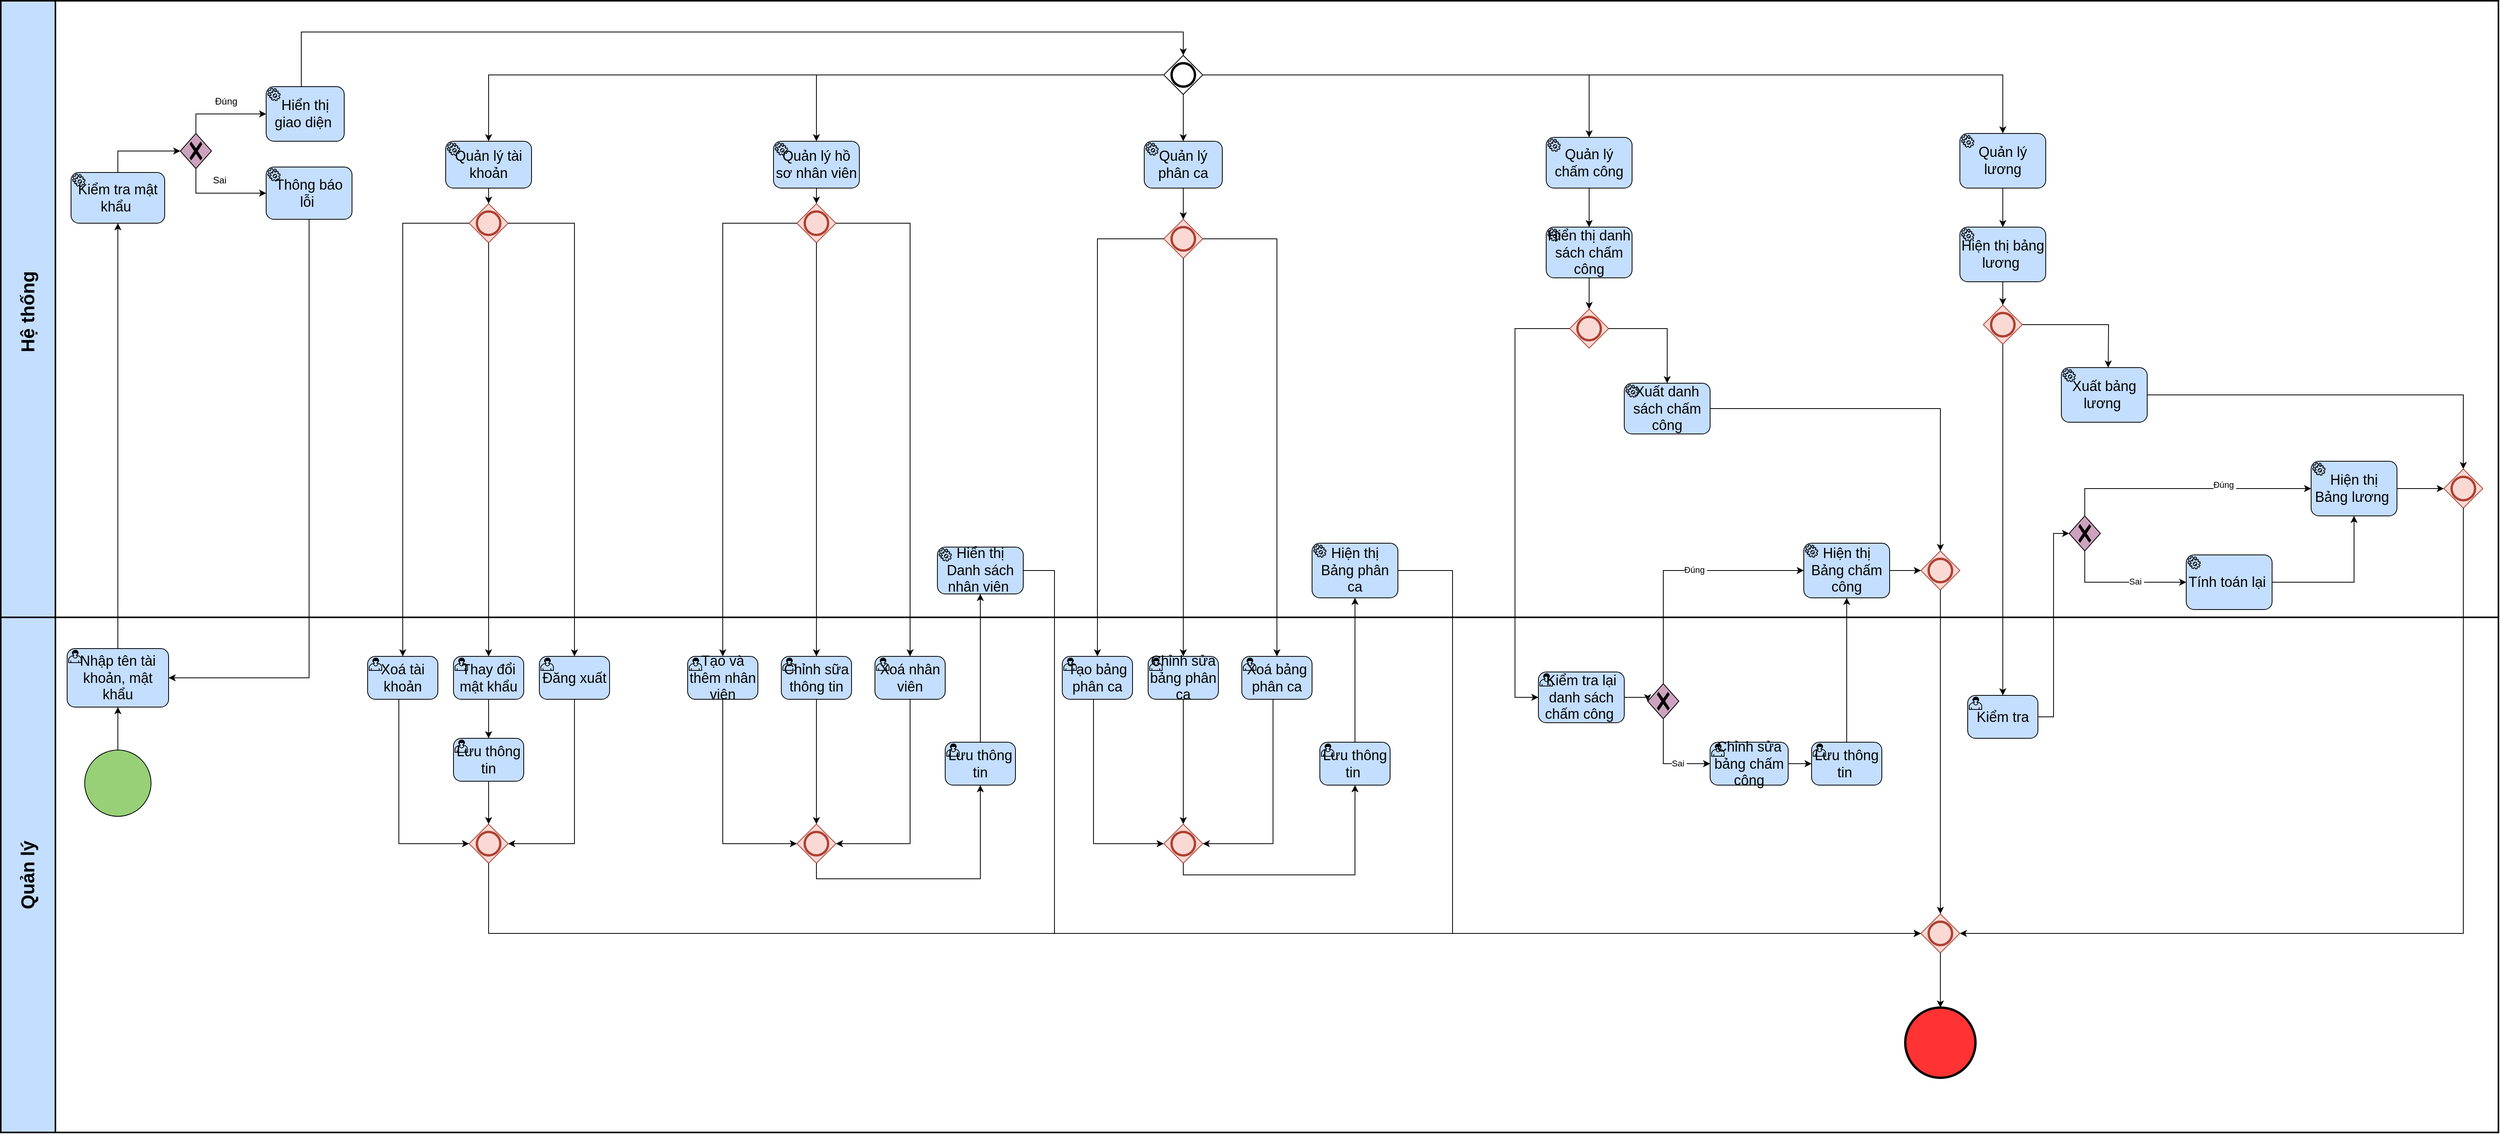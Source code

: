 <mxfile version="24.2.1" type="google">
  <diagram name="WF - To Be system" id="SP-2CfnQ4YZgg9OdDo67">
    <mxGraphModel grid="1" page="1" gridSize="10" guides="1" tooltips="1" connect="1" arrows="1" fold="1" pageScale="1" pageWidth="1100" pageHeight="850" math="0" shadow="0">
      <root>
        <mxCell id="0" />
        <mxCell id="1" parent="0" />
        <mxCell id="5HJImTVw7a-lIusNJ9sF-4" value="&lt;font style=&quot;font-size: 24px;&quot;&gt;&lt;b&gt;Quản lý&lt;/b&gt;&lt;/font&gt;" style="swimlane;html=1;startSize=70;fontStyle=0;collapsible=0;horizontal=0;swimlaneLine=1;swimlaneFillColor=#ffffff;strokeWidth=2;whiteSpace=wrap;fillColor=#C4DEFF;" vertex="1" parent="1">
          <mxGeometry x="-960" y="180" width="3200" height="660" as="geometry" />
        </mxCell>
        <mxCell id="RkXWmt04V3o-1gHCGNps-5" style="edgeStyle=orthogonalEdgeStyle;rounded=0;orthogonalLoop=1;jettySize=auto;html=1;" edge="1" parent="5HJImTVw7a-lIusNJ9sF-4" source="5HJImTVw7a-lIusNJ9sF-7" target="5HJImTVw7a-lIusNJ9sF-9">
          <mxGeometry relative="1" as="geometry" />
        </mxCell>
        <mxCell id="5HJImTVw7a-lIusNJ9sF-7" value="" style="points=[[0.145,0.145,0],[0.5,0,0],[0.855,0.145,0],[1,0.5,0],[0.855,0.855,0],[0.5,1,0],[0.145,0.855,0],[0,0.5,0]];shape=mxgraph.bpmn.event;html=1;verticalLabelPosition=bottom;labelBackgroundColor=#ffffff;verticalAlign=top;align=center;perimeter=ellipsePerimeter;outlineConnect=0;aspect=fixed;outline=standard;symbol=general;fillColor=#97D077;" vertex="1" parent="5HJImTVw7a-lIusNJ9sF-4">
          <mxGeometry x="107.5" y="170" width="85" height="85" as="geometry" />
        </mxCell>
        <mxCell id="5HJImTVw7a-lIusNJ9sF-9" value="&lt;font style=&quot;font-size: 18px;&quot;&gt;Nhập tên tài khoản, mật khẩu&lt;/font&gt;" style="points=[[0.25,0,0],[0.5,0,0],[0.75,0,0],[1,0.25,0],[1,0.5,0],[1,0.75,0],[0.75,1,0],[0.5,1,0],[0.25,1,0],[0,0.75,0],[0,0.5,0],[0,0.25,0]];shape=mxgraph.bpmn.task;whiteSpace=wrap;rectStyle=rounded;size=10;html=1;container=1;expand=0;collapsible=0;taskMarker=user;fillColor=#C4DEFF;" vertex="1" parent="5HJImTVw7a-lIusNJ9sF-4">
          <mxGeometry x="85" y="40" width="130" height="75" as="geometry" />
        </mxCell>
        <mxCell id="9yNW38I7Dc4mzI84md_r-1" value="&lt;font style=&quot;vertical-align: inherit;&quot;&gt;&lt;font style=&quot;vertical-align: inherit; font-size: 18px;&quot;&gt;Thay đổi mật khẩu&lt;/font&gt;&lt;/font&gt;" style="points=[[0.25,0,0],[0.5,0,0],[0.75,0,0],[1,0.25,0],[1,0.5,0],[1,0.75,0],[0.75,1,0],[0.5,1,0],[0.25,1,0],[0,0.75,0],[0,0.5,0],[0,0.25,0]];shape=mxgraph.bpmn.task;whiteSpace=wrap;rectStyle=rounded;size=10;html=1;container=1;expand=0;collapsible=0;taskMarker=user;fillColor=#C4DEFF;" vertex="1" parent="5HJImTVw7a-lIusNJ9sF-4">
          <mxGeometry x="580" y="50" width="90" height="55" as="geometry" />
        </mxCell>
        <mxCell id="9yNW38I7Dc4mzI84md_r-75" style="edgeStyle=orthogonalEdgeStyle;rounded=0;orthogonalLoop=1;jettySize=auto;html=1;exitX=0.5;exitY=1;exitDx=0;exitDy=0;exitPerimeter=0;" edge="1" parent="5HJImTVw7a-lIusNJ9sF-4" source="9yNW38I7Dc4mzI84md_r-2">
          <mxGeometry relative="1" as="geometry">
            <mxPoint x="650" y="290" as="targetPoint" />
            <Array as="points">
              <mxPoint x="735" y="290" />
            </Array>
          </mxGeometry>
        </mxCell>
        <mxCell id="9yNW38I7Dc4mzI84md_r-2" value="&lt;font style=&quot;vertical-align: inherit;&quot;&gt;&lt;font style=&quot;vertical-align: inherit; font-size: 18px;&quot;&gt;Đăng xuất&lt;/font&gt;&lt;/font&gt;" style="points=[[0.25,0,0],[0.5,0,0],[0.75,0,0],[1,0.25,0],[1,0.5,0],[1,0.75,0],[0.75,1,0],[0.5,1,0],[0.25,1,0],[0,0.75,0],[0,0.5,0],[0,0.25,0]];shape=mxgraph.bpmn.task;whiteSpace=wrap;rectStyle=rounded;size=10;html=1;container=1;expand=0;collapsible=0;taskMarker=user;fillColor=#C4DEFF;" vertex="1" parent="5HJImTVw7a-lIusNJ9sF-4">
          <mxGeometry x="690" y="50" width="90" height="55" as="geometry" />
        </mxCell>
        <mxCell id="9yNW38I7Dc4mzI84md_r-3" value="&lt;font style=&quot;vertical-align: inherit;&quot;&gt;&lt;font style=&quot;vertical-align: inherit; font-size: 18px;&quot;&gt;Xoá tài khoản&lt;/font&gt;&lt;/font&gt;" style="points=[[0.25,0,0],[0.5,0,0],[0.75,0,0],[1,0.25,0],[1,0.5,0],[1,0.75,0],[0.75,1,0],[0.5,1,0],[0.25,1,0],[0,0.75,0],[0,0.5,0],[0,0.25,0]];shape=mxgraph.bpmn.task;whiteSpace=wrap;rectStyle=rounded;size=10;html=1;container=1;expand=0;collapsible=0;taskMarker=user;fillColor=#C4DEFF;" vertex="1" parent="5HJImTVw7a-lIusNJ9sF-4">
          <mxGeometry x="470" y="50" width="90" height="55" as="geometry" />
        </mxCell>
        <mxCell id="RkXWmt04V3o-1gHCGNps-7" value="" style="points=[[0.25,0.25,0],[0.5,0,0],[0.75,0.25,0],[1,0.5,0],[0.75,0.75,0],[0.5,1,0],[0.25,0.75,0],[0,0.5,0]];shape=mxgraph.bpmn.gateway2;html=1;verticalLabelPosition=bottom;labelBackgroundColor=#ffffff;verticalAlign=top;align=center;perimeter=rhombusPerimeter;outlineConnect=0;outline=end;symbol=general;fillColor=#fad9d5;strokeColor=#ae4132;" vertex="1" parent="5HJImTVw7a-lIusNJ9sF-4">
          <mxGeometry x="600" y="265" width="50" height="50" as="geometry" />
        </mxCell>
        <mxCell id="RkXWmt04V3o-1gHCGNps-8" style="edgeStyle=orthogonalEdgeStyle;rounded=0;orthogonalLoop=1;jettySize=auto;html=1;entryX=0;entryY=0.5;entryDx=0;entryDy=0;entryPerimeter=0;" edge="1" parent="5HJImTVw7a-lIusNJ9sF-4" source="9yNW38I7Dc4mzI84md_r-3" target="RkXWmt04V3o-1gHCGNps-7">
          <mxGeometry relative="1" as="geometry">
            <Array as="points">
              <mxPoint x="510" y="290" />
            </Array>
          </mxGeometry>
        </mxCell>
        <mxCell id="RkXWmt04V3o-1gHCGNps-11" value="" style="points=[[0.25,0.25,0],[0.5,0,0],[0.75,0.25,0],[1,0.5,0],[0.75,0.75,0],[0.5,1,0],[0.25,0.75,0],[0,0.5,0]];shape=mxgraph.bpmn.gateway2;html=1;verticalLabelPosition=bottom;labelBackgroundColor=#ffffff;verticalAlign=top;align=center;perimeter=rhombusPerimeter;outlineConnect=0;outline=end;symbol=general;fillColor=#fad9d5;strokeColor=#ae4132;" vertex="1" parent="5HJImTVw7a-lIusNJ9sF-4">
          <mxGeometry x="2460" y="380" width="50" height="50" as="geometry" />
        </mxCell>
        <mxCell id="RkXWmt04V3o-1gHCGNps-12" style="edgeStyle=orthogonalEdgeStyle;rounded=0;orthogonalLoop=1;jettySize=auto;html=1;entryX=0;entryY=0.5;entryDx=0;entryDy=0;entryPerimeter=0;" edge="1" parent="5HJImTVw7a-lIusNJ9sF-4" source="RkXWmt04V3o-1gHCGNps-7">
          <mxGeometry relative="1" as="geometry">
            <Array as="points">
              <mxPoint x="615" y="405" />
            </Array>
          </mxGeometry>
        </mxCell>
        <mxCell id="RkXWmt04V3o-1gHCGNps-13" value="" style="points=[[0.145,0.145,0],[0.5,0,0],[0.855,0.145,0],[1,0.5,0],[0.855,0.855,0],[0.5,1,0],[0.145,0.855,0],[0,0.5,0]];shape=mxgraph.bpmn.event;html=1;verticalLabelPosition=bottom;labelBackgroundColor=#ffffff;verticalAlign=top;align=center;perimeter=ellipsePerimeter;outlineConnect=0;aspect=fixed;outline=end;symbol=terminate2;fillColor=#FF3333;" vertex="1" parent="5HJImTVw7a-lIusNJ9sF-4">
          <mxGeometry x="2440" y="500" width="90" height="90" as="geometry" />
        </mxCell>
        <mxCell id="9yNW38I7Dc4mzI84md_r-10" value="&lt;font style=&quot;vertical-align: inherit;&quot;&gt;&lt;font style=&quot;vertical-align: inherit; font-size: 18px;&quot;&gt;Tạo và thêm nhân viên&lt;/font&gt;&lt;/font&gt;" style="points=[[0.25,0,0],[0.5,0,0],[0.75,0,0],[1,0.25,0],[1,0.5,0],[1,0.75,0],[0.75,1,0],[0.5,1,0],[0.25,1,0],[0,0.75,0],[0,0.5,0],[0,0.25,0]];shape=mxgraph.bpmn.task;whiteSpace=wrap;rectStyle=rounded;size=10;html=1;container=1;expand=0;collapsible=0;taskMarker=user;fillColor=#C4DEFF;" vertex="1" parent="5HJImTVw7a-lIusNJ9sF-4">
          <mxGeometry x="880" y="50" width="90" height="55" as="geometry" />
        </mxCell>
        <mxCell id="9yNW38I7Dc4mzI84md_r-11" value="&lt;font style=&quot;vertical-align: inherit;&quot;&gt;&lt;font style=&quot;vertical-align: inherit; font-size: 18px;&quot;&gt;Chỉnh sữa thông tin&lt;/font&gt;&lt;/font&gt;" style="points=[[0.25,0,0],[0.5,0,0],[0.75,0,0],[1,0.25,0],[1,0.5,0],[1,0.75,0],[0.75,1,0],[0.5,1,0],[0.25,1,0],[0,0.75,0],[0,0.5,0],[0,0.25,0]];shape=mxgraph.bpmn.task;whiteSpace=wrap;rectStyle=rounded;size=10;html=1;container=1;expand=0;collapsible=0;taskMarker=user;fillColor=#C4DEFF;" vertex="1" parent="5HJImTVw7a-lIusNJ9sF-4">
          <mxGeometry x="1000" y="50" width="90" height="55" as="geometry" />
        </mxCell>
        <mxCell id="9yNW38I7Dc4mzI84md_r-12" value="&lt;font style=&quot;font-size: 18px;&quot;&gt;Xoá nhân viên&lt;/font&gt;" style="points=[[0.25,0,0],[0.5,0,0],[0.75,0,0],[1,0.25,0],[1,0.5,0],[1,0.75,0],[0.75,1,0],[0.5,1,0],[0.25,1,0],[0,0.75,0],[0,0.5,0],[0,0.25,0]];shape=mxgraph.bpmn.task;whiteSpace=wrap;rectStyle=rounded;size=10;html=1;container=1;expand=0;collapsible=0;taskMarker=user;fillColor=#C4DEFF;" vertex="1" parent="5HJImTVw7a-lIusNJ9sF-4">
          <mxGeometry x="1120" y="50" width="90" height="55" as="geometry" />
        </mxCell>
        <mxCell id="9yNW38I7Dc4mzI84md_r-21" value="&lt;font style=&quot;font-size: 18px;&quot;&gt;Tạo bảng phân ca&lt;/font&gt;" style="points=[[0.25,0,0],[0.5,0,0],[0.75,0,0],[1,0.25,0],[1,0.5,0],[1,0.75,0],[0.75,1,0],[0.5,1,0],[0.25,1,0],[0,0.75,0],[0,0.5,0],[0,0.25,0]];shape=mxgraph.bpmn.task;whiteSpace=wrap;rectStyle=rounded;size=10;html=1;container=1;expand=0;collapsible=0;taskMarker=user;fillColor=#C4DEFF;" vertex="1" parent="5HJImTVw7a-lIusNJ9sF-4">
          <mxGeometry x="1360" y="50" width="90" height="55" as="geometry" />
        </mxCell>
        <mxCell id="EQyYGxicYlngEizYewgm-8" value="" style="points=[[0.25,0.25,0],[0.5,0,0],[0.75,0.25,0],[1,0.5,0],[0.75,0.75,0],[0.5,1,0],[0.25,0.75,0],[0,0.5,0]];shape=mxgraph.bpmn.gateway2;html=1;verticalLabelPosition=bottom;labelBackgroundColor=#ffffff;verticalAlign=top;align=center;perimeter=rhombusPerimeter;outlineConnect=0;outline=end;symbol=general;fillColor=#fad9d5;strokeColor=#ae4132;" vertex="1" parent="5HJImTVw7a-lIusNJ9sF-4">
          <mxGeometry x="1020" y="265" width="50" height="50" as="geometry" />
        </mxCell>
        <mxCell id="nsVi4_g5yoVmGmrb79Rh-16" style="edgeStyle=orthogonalEdgeStyle;rounded=0;orthogonalLoop=1;jettySize=auto;html=1;" edge="1" parent="5HJImTVw7a-lIusNJ9sF-4" source="9yNW38I7Dc4mzI84md_r-23">
          <mxGeometry relative="1" as="geometry">
            <mxPoint x="1540" y="290" as="targetPoint" />
            <Array as="points">
              <mxPoint x="1630" y="290" />
            </Array>
          </mxGeometry>
        </mxCell>
        <mxCell id="9yNW38I7Dc4mzI84md_r-23" value="&lt;font style=&quot;font-size: 18px;&quot;&gt;Xoá bảng phân ca&lt;/font&gt;" style="points=[[0.25,0,0],[0.5,0,0],[0.75,0,0],[1,0.25,0],[1,0.5,0],[1,0.75,0],[0.75,1,0],[0.5,1,0],[0.25,1,0],[0,0.75,0],[0,0.5,0],[0,0.25,0]];shape=mxgraph.bpmn.task;whiteSpace=wrap;rectStyle=rounded;size=10;html=1;container=1;expand=0;collapsible=0;taskMarker=user;fillColor=#C4DEFF;" vertex="1" parent="5HJImTVw7a-lIusNJ9sF-4">
          <mxGeometry x="1590" y="50" width="90" height="55" as="geometry" />
        </mxCell>
        <mxCell id="9yNW38I7Dc4mzI84md_r-28" value="&lt;font style=&quot;font-size: 18px;&quot;&gt;Lưu thông tin&lt;/font&gt;" style="points=[[0.25,0,0],[0.5,0,0],[0.75,0,0],[1,0.25,0],[1,0.5,0],[1,0.75,0],[0.75,1,0],[0.5,1,0],[0.25,1,0],[0,0.75,0],[0,0.5,0],[0,0.25,0]];shape=mxgraph.bpmn.task;whiteSpace=wrap;rectStyle=rounded;size=10;html=1;container=1;expand=0;collapsible=0;taskMarker=user;fillColor=#C4DEFF;" vertex="1" parent="5HJImTVw7a-lIusNJ9sF-4">
          <mxGeometry x="1210" y="160" width="90" height="55" as="geometry" />
        </mxCell>
        <mxCell id="nsVi4_g5yoVmGmrb79Rh-15" style="edgeStyle=orthogonalEdgeStyle;rounded=0;orthogonalLoop=1;jettySize=auto;html=1;" edge="1" parent="5HJImTVw7a-lIusNJ9sF-4" source="9yNW38I7Dc4mzI84md_r-22" target="nsVi4_g5yoVmGmrb79Rh-12">
          <mxGeometry relative="1" as="geometry" />
        </mxCell>
        <mxCell id="9yNW38I7Dc4mzI84md_r-22" value="&lt;font style=&quot;font-size: 18px;&quot;&gt;Chỉnh sửa bảng phân ca&lt;/font&gt;" style="points=[[0.25,0,0],[0.5,0,0],[0.75,0,0],[1,0.25,0],[1,0.5,0],[1,0.75,0],[0.75,1,0],[0.5,1,0],[0.25,1,0],[0,0.75,0],[0,0.5,0],[0,0.25,0]];shape=mxgraph.bpmn.task;whiteSpace=wrap;rectStyle=rounded;size=10;html=1;container=1;expand=0;collapsible=0;taskMarker=user;fillColor=#C4DEFF;" vertex="1" parent="5HJImTVw7a-lIusNJ9sF-4">
          <mxGeometry x="1470" y="50" width="90" height="55" as="geometry" />
        </mxCell>
        <mxCell id="EQyYGxicYlngEizYewgm-12" style="edgeStyle=orthogonalEdgeStyle;rounded=0;orthogonalLoop=1;jettySize=auto;html=1;entryX=0.5;entryY=0;entryDx=0;entryDy=0;entryPerimeter=0;" edge="1" parent="5HJImTVw7a-lIusNJ9sF-4" source="9yNW38I7Dc4mzI84md_r-11" target="EQyYGxicYlngEizYewgm-8">
          <mxGeometry relative="1" as="geometry" />
        </mxCell>
        <mxCell id="nsVi4_g5yoVmGmrb79Rh-12" value="" style="points=[[0.25,0.25,0],[0.5,0,0],[0.75,0.25,0],[1,0.5,0],[0.75,0.75,0],[0.5,1,0],[0.25,0.75,0],[0,0.5,0]];shape=mxgraph.bpmn.gateway2;html=1;verticalLabelPosition=bottom;labelBackgroundColor=#ffffff;verticalAlign=top;align=center;perimeter=rhombusPerimeter;outlineConnect=0;outline=end;symbol=general;fillColor=#fad9d5;strokeColor=#ae4132;" vertex="1" parent="5HJImTVw7a-lIusNJ9sF-4">
          <mxGeometry x="1490" y="265" width="50" height="50" as="geometry" />
        </mxCell>
        <mxCell id="nsVi4_g5yoVmGmrb79Rh-13" style="edgeStyle=orthogonalEdgeStyle;rounded=0;orthogonalLoop=1;jettySize=auto;html=1;entryX=0;entryY=0.5;entryDx=0;entryDy=0;entryPerimeter=0;" edge="1" parent="5HJImTVw7a-lIusNJ9sF-4" source="9yNW38I7Dc4mzI84md_r-21" target="nsVi4_g5yoVmGmrb79Rh-12">
          <mxGeometry relative="1" as="geometry">
            <Array as="points">
              <mxPoint x="1400" y="290" />
            </Array>
          </mxGeometry>
        </mxCell>
        <mxCell id="nsVi4_g5yoVmGmrb79Rh-18" style="edgeStyle=orthogonalEdgeStyle;rounded=0;orthogonalLoop=1;jettySize=auto;html=1;entryX=1;entryY=0.5;entryDx=0;entryDy=0;entryPerimeter=0;exitX=0.5;exitY=1;exitDx=0;exitDy=0;exitPerimeter=0;" edge="1" parent="5HJImTVw7a-lIusNJ9sF-4" source="9yNW38I7Dc4mzI84md_r-12" target="EQyYGxicYlngEizYewgm-8">
          <mxGeometry relative="1" as="geometry">
            <Array as="points">
              <mxPoint x="1165" y="290" />
            </Array>
          </mxGeometry>
        </mxCell>
        <mxCell id="nsVi4_g5yoVmGmrb79Rh-19" style="edgeStyle=orthogonalEdgeStyle;rounded=0;orthogonalLoop=1;jettySize=auto;html=1;entryX=0;entryY=0.5;entryDx=0;entryDy=0;entryPerimeter=0;" edge="1" parent="5HJImTVw7a-lIusNJ9sF-4" source="9yNW38I7Dc4mzI84md_r-10" target="EQyYGxicYlngEizYewgm-8">
          <mxGeometry relative="1" as="geometry">
            <Array as="points">
              <mxPoint x="925" y="290" />
            </Array>
          </mxGeometry>
        </mxCell>
        <mxCell id="nsVi4_g5yoVmGmrb79Rh-20" value="&lt;font style=&quot;font-size: 18px;&quot;&gt;Lưu thông tin&amp;nbsp;&lt;/font&gt;" style="points=[[0.25,0,0],[0.5,0,0],[0.75,0,0],[1,0.25,0],[1,0.5,0],[1,0.75,0],[0.75,1,0],[0.5,1,0],[0.25,1,0],[0,0.75,0],[0,0.5,0],[0,0.25,0]];shape=mxgraph.bpmn.task;whiteSpace=wrap;rectStyle=rounded;size=10;html=1;container=1;expand=0;collapsible=0;taskMarker=user;fillColor=#C4DEFF;" vertex="1" parent="5HJImTVw7a-lIusNJ9sF-4">
          <mxGeometry x="1690" y="160" width="90" height="55" as="geometry" />
        </mxCell>
        <mxCell id="nsVi4_g5yoVmGmrb79Rh-21" style="edgeStyle=orthogonalEdgeStyle;rounded=0;orthogonalLoop=1;jettySize=auto;html=1;entryX=0.5;entryY=1;entryDx=0;entryDy=0;entryPerimeter=0;" edge="1" parent="5HJImTVw7a-lIusNJ9sF-4" source="nsVi4_g5yoVmGmrb79Rh-12" target="nsVi4_g5yoVmGmrb79Rh-20">
          <mxGeometry relative="1" as="geometry">
            <Array as="points">
              <mxPoint x="1515" y="330" />
              <mxPoint x="1735" y="330" />
            </Array>
          </mxGeometry>
        </mxCell>
        <mxCell id="9yNW38I7Dc4mzI84md_r-37" value="&lt;font style=&quot;font-size: 18px;&quot;&gt;Kiểm tra lại danh sách chấm công&amp;nbsp;&lt;/font&gt;" style="points=[[0.25,0,0],[0.5,0,0],[0.75,0,0],[1,0.25,0],[1,0.5,0],[1,0.75,0],[0.75,1,0],[0.5,1,0],[0.25,1,0],[0,0.75,0],[0,0.5,0],[0,0.25,0]];shape=mxgraph.bpmn.task;whiteSpace=wrap;rectStyle=rounded;size=10;html=1;container=1;expand=0;collapsible=0;taskMarker=user;fillColor=#C4DEFF;" vertex="1" parent="5HJImTVw7a-lIusNJ9sF-4">
          <mxGeometry x="1970" y="70" width="110" height="65" as="geometry" />
        </mxCell>
        <mxCell id="9yNW38I7Dc4mzI84md_r-48" value="&lt;font style=&quot;font-size: 18px;&quot;&gt;Chỉnh sửa bảng chấm công&lt;/font&gt;" style="points=[[0.25,0,0],[0.5,0,0],[0.75,0,0],[1,0.25,0],[1,0.5,0],[1,0.75,0],[0.75,1,0],[0.5,1,0],[0.25,1,0],[0,0.75,0],[0,0.5,0],[0,0.25,0]];shape=mxgraph.bpmn.task;whiteSpace=wrap;rectStyle=rounded;size=10;html=1;container=1;expand=0;collapsible=0;taskMarker=user;fillColor=#C4DEFF;" vertex="1" parent="5HJImTVw7a-lIusNJ9sF-4">
          <mxGeometry x="2190" y="160" width="100" height="55" as="geometry" />
        </mxCell>
        <mxCell id="9yNW38I7Dc4mzI84md_r-52" value="" style="points=[[0.25,0.25,0],[0.5,0,0],[0.75,0.25,0],[1,0.5,0],[0.75,0.75,0],[0.5,1,0],[0.25,0.75,0],[0,0.5,0]];shape=mxgraph.bpmn.gateway2;html=1;verticalLabelPosition=bottom;labelBackgroundColor=#ffffff;verticalAlign=top;align=center;perimeter=rhombusPerimeter;outlineConnect=0;outline=none;symbol=none;gwType=exclusive;fillColor=#CDA2BE;" vertex="1" parent="5HJImTVw7a-lIusNJ9sF-4">
          <mxGeometry x="2110" y="85" width="40" height="45" as="geometry" />
        </mxCell>
        <mxCell id="9yNW38I7Dc4mzI84md_r-53" style="edgeStyle=orthogonalEdgeStyle;rounded=0;orthogonalLoop=1;jettySize=auto;html=1;exitX=1;exitY=0.5;exitDx=0;exitDy=0;exitPerimeter=0;entryX=0;entryY=0.5;entryDx=0;entryDy=0;entryPerimeter=0;" edge="1" parent="5HJImTVw7a-lIusNJ9sF-4" source="9yNW38I7Dc4mzI84md_r-37" target="9yNW38I7Dc4mzI84md_r-52">
          <mxGeometry relative="1" as="geometry" />
        </mxCell>
        <mxCell id="9yNW38I7Dc4mzI84md_r-55" style="edgeStyle=orthogonalEdgeStyle;rounded=0;orthogonalLoop=1;jettySize=auto;html=1;exitX=0.5;exitY=1;exitDx=0;exitDy=0;exitPerimeter=0;entryX=0;entryY=0.5;entryDx=0;entryDy=0;entryPerimeter=0;" edge="1" parent="5HJImTVw7a-lIusNJ9sF-4" source="9yNW38I7Dc4mzI84md_r-52" target="9yNW38I7Dc4mzI84md_r-48">
          <mxGeometry relative="1" as="geometry" />
        </mxCell>
        <mxCell id="9yNW38I7Dc4mzI84md_r-62" value="sai" style="edgeLabel;html=1;align=center;verticalAlign=middle;resizable=0;points=[];" connectable="0" vertex="1" parent="9yNW38I7Dc4mzI84md_r-55">
          <mxGeometry x="0.363" y="-1" relative="1" as="geometry">
            <mxPoint x="-1" as="offset" />
          </mxGeometry>
        </mxCell>
        <mxCell id="nsVi4_g5yoVmGmrb79Rh-55" value="Sai&amp;nbsp;" style="edgeLabel;html=1;align=center;verticalAlign=middle;resizable=0;points=[];" vertex="1" connectable="0" parent="9yNW38I7Dc4mzI84md_r-55">
          <mxGeometry x="0.308" y="1" relative="1" as="geometry">
            <mxPoint as="offset" />
          </mxGeometry>
        </mxCell>
        <mxCell id="9yNW38I7Dc4mzI84md_r-56" value="&lt;font style=&quot;font-size: 18px;&quot;&gt;Lưu thông tin&amp;nbsp;&lt;/font&gt;" style="points=[[0.25,0,0],[0.5,0,0],[0.75,0,0],[1,0.25,0],[1,0.5,0],[1,0.75,0],[0.75,1,0],[0.5,1,0],[0.25,1,0],[0,0.75,0],[0,0.5,0],[0,0.25,0]];shape=mxgraph.bpmn.task;whiteSpace=wrap;rectStyle=rounded;size=10;html=1;container=1;expand=0;collapsible=0;taskMarker=user;fillColor=#C4DEFF;" vertex="1" parent="5HJImTVw7a-lIusNJ9sF-4">
          <mxGeometry x="2320" y="160" width="90" height="55" as="geometry" />
        </mxCell>
        <mxCell id="9yNW38I7Dc4mzI84md_r-57" style="edgeStyle=orthogonalEdgeStyle;rounded=0;orthogonalLoop=1;jettySize=auto;html=1;exitX=1;exitY=0.5;exitDx=0;exitDy=0;exitPerimeter=0;entryX=0;entryY=0.5;entryDx=0;entryDy=0;entryPerimeter=0;" edge="1" parent="5HJImTVw7a-lIusNJ9sF-4" source="9yNW38I7Dc4mzI84md_r-48" target="9yNW38I7Dc4mzI84md_r-56">
          <mxGeometry relative="1" as="geometry" />
        </mxCell>
        <mxCell id="nsVi4_g5yoVmGmrb79Rh-41" value="&lt;font style=&quot;font-size: 18px;&quot;&gt;Kiểm tra&lt;/font&gt;" style="points=[[0.25,0,0],[0.5,0,0],[0.75,0,0],[1,0.25,0],[1,0.5,0],[1,0.75,0],[0.75,1,0],[0.5,1,0],[0.25,1,0],[0,0.75,0],[0,0.5,0],[0,0.25,0]];shape=mxgraph.bpmn.task;whiteSpace=wrap;rectStyle=rounded;size=10;html=1;container=1;expand=0;collapsible=0;taskMarker=user;fillColor=#C4DEFF;" vertex="1" parent="5HJImTVw7a-lIusNJ9sF-4">
          <mxGeometry x="2520" y="100" width="90" height="55" as="geometry" />
        </mxCell>
        <mxCell id="9yNW38I7Dc4mzI84md_r-70" style="edgeStyle=orthogonalEdgeStyle;rounded=0;orthogonalLoop=1;jettySize=auto;html=1;exitX=0.5;exitY=1;exitDx=0;exitDy=0;exitPerimeter=0;entryX=0;entryY=0.5;entryDx=0;entryDy=0;entryPerimeter=0;" edge="1" parent="5HJImTVw7a-lIusNJ9sF-4" source="RkXWmt04V3o-1gHCGNps-7" target="RkXWmt04V3o-1gHCGNps-11">
          <mxGeometry relative="1" as="geometry" />
        </mxCell>
        <mxCell id="9yNW38I7Dc4mzI84md_r-73" style="edgeStyle=orthogonalEdgeStyle;rounded=0;orthogonalLoop=1;jettySize=auto;html=1;exitX=0.5;exitY=1;exitDx=0;exitDy=0;exitPerimeter=0;" edge="1" parent="5HJImTVw7a-lIusNJ9sF-4" source="9yNW38I7Dc4mzI84md_r-71" target="RkXWmt04V3o-1gHCGNps-7">
          <mxGeometry relative="1" as="geometry" />
        </mxCell>
        <mxCell id="9yNW38I7Dc4mzI84md_r-71" value="&lt;font style=&quot;font-size: 18px;&quot;&gt;Lưu thông tin&lt;/font&gt;" style="points=[[0.25,0,0],[0.5,0,0],[0.75,0,0],[1,0.25,0],[1,0.5,0],[1,0.75,0],[0.75,1,0],[0.5,1,0],[0.25,1,0],[0,0.75,0],[0,0.5,0],[0,0.25,0]];shape=mxgraph.bpmn.task;whiteSpace=wrap;rectStyle=rounded;size=10;html=1;container=1;expand=0;collapsible=0;taskMarker=user;fillColor=#C4DEFF;" vertex="1" parent="5HJImTVw7a-lIusNJ9sF-4">
          <mxGeometry x="580" y="155" width="90" height="55" as="geometry" />
        </mxCell>
        <mxCell id="9yNW38I7Dc4mzI84md_r-72" style="edgeStyle=orthogonalEdgeStyle;rounded=0;orthogonalLoop=1;jettySize=auto;html=1;exitX=0.5;exitY=1;exitDx=0;exitDy=0;exitPerimeter=0;entryX=0.5;entryY=0;entryDx=0;entryDy=0;entryPerimeter=0;" edge="1" parent="5HJImTVw7a-lIusNJ9sF-4" source="9yNW38I7Dc4mzI84md_r-1" target="9yNW38I7Dc4mzI84md_r-71">
          <mxGeometry relative="1" as="geometry" />
        </mxCell>
        <mxCell id="9yNW38I7Dc4mzI84md_r-76" style="edgeStyle=orthogonalEdgeStyle;rounded=0;orthogonalLoop=1;jettySize=auto;html=1;exitX=0.5;exitY=1;exitDx=0;exitDy=0;exitPerimeter=0;entryX=0.5;entryY=1;entryDx=0;entryDy=0;entryPerimeter=0;" edge="1" parent="5HJImTVw7a-lIusNJ9sF-4" source="EQyYGxicYlngEizYewgm-8" target="9yNW38I7Dc4mzI84md_r-28">
          <mxGeometry relative="1" as="geometry" />
        </mxCell>
        <mxCell id="9yNW38I7Dc4mzI84md_r-80" style="edgeStyle=orthogonalEdgeStyle;rounded=0;orthogonalLoop=1;jettySize=auto;html=1;exitX=0.5;exitY=1;exitDx=0;exitDy=0;exitPerimeter=0;entryX=0.5;entryY=0;entryDx=0;entryDy=0;entryPerimeter=0;" edge="1" parent="5HJImTVw7a-lIusNJ9sF-4" source="RkXWmt04V3o-1gHCGNps-11" target="RkXWmt04V3o-1gHCGNps-13">
          <mxGeometry relative="1" as="geometry" />
        </mxCell>
        <mxCell id="5HJImTVw7a-lIusNJ9sF-8" value="&lt;font style=&quot;font-size: 24px;&quot;&gt;&lt;b&gt;Hệ thống&amp;nbsp;&lt;/b&gt;&lt;/font&gt;" style="swimlane;html=1;startSize=70;fontStyle=0;collapsible=0;horizontal=0;swimlaneLine=1;swimlaneFillColor=#ffffff;strokeWidth=2;whiteSpace=wrap;fillColor=#C4DEFF;" vertex="1" parent="1">
          <mxGeometry x="-960" y="-610" width="3200" height="790" as="geometry" />
        </mxCell>
        <mxCell id="5HJImTVw7a-lIusNJ9sF-11" value="&lt;font style=&quot;font-size: 18px;&quot;&gt;Kiểm tra mật khẩu&amp;nbsp;&lt;/font&gt;" style="points=[[0.25,0,0],[0.5,0,0],[0.75,0,0],[1,0.25,0],[1,0.5,0],[1,0.75,0],[0.75,1,0],[0.5,1,0],[0.25,1,0],[0,0.75,0],[0,0.5,0],[0,0.25,0]];shape=mxgraph.bpmn.task;whiteSpace=wrap;rectStyle=rounded;size=10;html=1;container=1;expand=0;collapsible=0;taskMarker=service;fillColor=#C4DEFF;" vertex="1" parent="5HJImTVw7a-lIusNJ9sF-8">
          <mxGeometry x="90" y="220" width="120" height="65" as="geometry" />
        </mxCell>
        <mxCell id="5HJImTVw7a-lIusNJ9sF-15" value="" style="points=[[0.25,0.25,0],[0.5,0,0],[0.75,0.25,0],[1,0.5,0],[0.75,0.75,0],[0.5,1,0],[0.25,0.75,0],[0,0.5,0]];shape=mxgraph.bpmn.gateway2;html=1;verticalLabelPosition=bottom;labelBackgroundColor=#ffffff;verticalAlign=top;align=center;perimeter=rhombusPerimeter;outlineConnect=0;outline=none;symbol=none;gwType=exclusive;fillColor=#CDA2BE;" vertex="1" parent="5HJImTVw7a-lIusNJ9sF-8">
          <mxGeometry x="230" y="170" width="40" height="45" as="geometry" />
        </mxCell>
        <mxCell id="5HJImTVw7a-lIusNJ9sF-18" value="&lt;font style=&quot;font-size: 18px;&quot;&gt;Hiển thị giao diện&amp;nbsp;&lt;/font&gt;" style="points=[[0.25,0,0],[0.5,0,0],[0.75,0,0],[1,0.25,0],[1,0.5,0],[1,0.75,0],[0.75,1,0],[0.5,1,0],[0.25,1,0],[0,0.75,0],[0,0.5,0],[0,0.25,0]];shape=mxgraph.bpmn.task;whiteSpace=wrap;rectStyle=rounded;size=10;html=1;container=1;expand=0;collapsible=0;taskMarker=service;fillColor=#C4DEFF;" vertex="1" parent="5HJImTVw7a-lIusNJ9sF-8">
          <mxGeometry x="340" y="110" width="100" height="70" as="geometry" />
        </mxCell>
        <mxCell id="5HJImTVw7a-lIusNJ9sF-25" style="edgeStyle=orthogonalEdgeStyle;rounded=0;orthogonalLoop=1;jettySize=auto;html=1;exitX=0.5;exitY=0;exitDx=0;exitDy=0;exitPerimeter=0;entryX=0;entryY=0.5;entryDx=0;entryDy=0;entryPerimeter=0;" edge="1" parent="5HJImTVw7a-lIusNJ9sF-8" source="5HJImTVw7a-lIusNJ9sF-15" target="5HJImTVw7a-lIusNJ9sF-18">
          <mxGeometry relative="1" as="geometry" />
        </mxCell>
        <mxCell id="5HJImTVw7a-lIusNJ9sF-27" value="Đúng&amp;nbsp;" style="text;html=1;align=center;verticalAlign=middle;resizable=0;points=[];autosize=1;strokeColor=none;fillColor=none;" vertex="1" parent="5HJImTVw7a-lIusNJ9sF-8">
          <mxGeometry x="260" y="113.75" width="60" height="30" as="geometry" />
        </mxCell>
        <mxCell id="5HJImTVw7a-lIusNJ9sF-28" value="Sai" style="text;html=1;align=center;verticalAlign=middle;resizable=0;points=[];autosize=1;strokeColor=none;fillColor=none;" vertex="1" parent="5HJImTVw7a-lIusNJ9sF-8">
          <mxGeometry x="260" y="215" width="40" height="30" as="geometry" />
        </mxCell>
        <mxCell id="5HJImTVw7a-lIusNJ9sF-39" value="" style="points=[[0.25,0.25,0],[0.5,0,0],[0.75,0.25,0],[1,0.5,0],[0.75,0.75,0],[0.5,1,0],[0.25,0.75,0],[0,0.5,0]];shape=mxgraph.bpmn.gateway2;html=1;verticalLabelPosition=bottom;labelBackgroundColor=#ffffff;verticalAlign=top;align=center;perimeter=rhombusPerimeter;outlineConnect=0;outline=end;symbol=general;" vertex="1" parent="5HJImTVw7a-lIusNJ9sF-8">
          <mxGeometry x="1490" y="70" width="50" height="50" as="geometry" />
        </mxCell>
        <mxCell id="3dLg9AX5MmZRIqHySzpy-15" value="&lt;font style=&quot;vertical-align: inherit;&quot;&gt;&lt;font style=&quot;vertical-align: inherit; font-size: 18px;&quot;&gt;Quản lý lương&lt;/font&gt;&lt;/font&gt;" style="points=[[0.25,0,0],[0.5,0,0],[0.75,0,0],[1,0.25,0],[1,0.5,0],[1,0.75,0],[0.75,1,0],[0.5,1,0],[0.25,1,0],[0,0.75,0],[0,0.5,0],[0,0.25,0]];shape=mxgraph.bpmn.task;whiteSpace=wrap;rectStyle=rounded;size=10;html=1;container=1;expand=0;collapsible=0;taskMarker=service;fillColor=#C4DEFF;" vertex="1" parent="5HJImTVw7a-lIusNJ9sF-8">
          <mxGeometry x="2510" y="170" width="110" height="70" as="geometry" />
        </mxCell>
        <mxCell id="yn1PmDAww0J93RW6hKu--1" value="&lt;font style=&quot;font-size: 18px;&quot;&gt;Thông báo lỗi&amp;nbsp;&lt;/font&gt;" style="points=[[0.25,0,0],[0.5,0,0],[0.75,0,0],[1,0.25,0],[1,0.5,0],[1,0.75,0],[0.75,1,0],[0.5,1,0],[0.25,1,0],[0,0.75,0],[0,0.5,0],[0,0.25,0]];shape=mxgraph.bpmn.task;whiteSpace=wrap;rectStyle=rounded;size=10;html=1;container=1;expand=0;collapsible=0;taskMarker=service;fillColor=#C4DEFF;" vertex="1" parent="5HJImTVw7a-lIusNJ9sF-8">
          <mxGeometry x="340" y="213" width="110" height="67" as="geometry" />
        </mxCell>
        <mxCell id="5HJImTVw7a-lIusNJ9sF-53" value="&lt;font style=&quot;vertical-align: inherit;&quot;&gt;&lt;font style=&quot;vertical-align: inherit; font-size: 18px;&quot;&gt;Quản lý tài khoản&lt;/font&gt;&lt;/font&gt;" style="points=[[0.25,0,0],[0.5,0,0],[0.75,0,0],[1,0.25,0],[1,0.5,0],[1,0.75,0],[0.75,1,0],[0.5,1,0],[0.25,1,0],[0,0.75,0],[0,0.5,0],[0,0.25,0]];shape=mxgraph.bpmn.task;whiteSpace=wrap;rectStyle=rounded;size=10;html=1;container=1;expand=0;collapsible=0;taskMarker=service;fillColor=#C4DEFF;" vertex="1" parent="5HJImTVw7a-lIusNJ9sF-8">
          <mxGeometry x="570" y="180" width="110" height="60" as="geometry" />
        </mxCell>
        <mxCell id="5HJImTVw7a-lIusNJ9sF-54" value="&lt;font style=&quot;vertical-align: inherit;&quot;&gt;&lt;font style=&quot;vertical-align: inherit; font-size: 18px;&quot;&gt;Quản lý hồ sơ nhân viên&lt;/font&gt;&lt;/font&gt;" style="points=[[0.25,0,0],[0.5,0,0],[0.75,0,0],[1,0.25,0],[1,0.5,0],[1,0.75,0],[0.75,1,0],[0.5,1,0],[0.25,1,0],[0,0.75,0],[0,0.5,0],[0,0.25,0]];shape=mxgraph.bpmn.task;whiteSpace=wrap;rectStyle=rounded;size=10;html=1;container=1;expand=0;collapsible=0;taskMarker=service;fillColor=#C4DEFF;" vertex="1" parent="5HJImTVw7a-lIusNJ9sF-8">
          <mxGeometry x="990" y="180" width="110" height="60" as="geometry" />
        </mxCell>
        <mxCell id="5HJImTVw7a-lIusNJ9sF-55" value="&lt;font style=&quot;vertical-align: inherit;&quot;&gt;&lt;font style=&quot;vertical-align: inherit; font-size: 18px;&quot;&gt;Quản lý phân ca&lt;/font&gt;&lt;/font&gt;" style="points=[[0.25,0,0],[0.5,0,0],[0.75,0,0],[1,0.25,0],[1,0.5,0],[1,0.75,0],[0.75,1,0],[0.5,1,0],[0.25,1,0],[0,0.75,0],[0,0.5,0],[0,0.25,0]];shape=mxgraph.bpmn.task;whiteSpace=wrap;rectStyle=rounded;size=10;html=1;container=1;expand=0;collapsible=0;taskMarker=service;fillColor=#C4DEFF;" vertex="1" parent="5HJImTVw7a-lIusNJ9sF-8">
          <mxGeometry x="1465" y="180" width="100" height="60" as="geometry" />
        </mxCell>
        <mxCell id="9yNW38I7Dc4mzI84md_r-43" style="edgeStyle=orthogonalEdgeStyle;rounded=0;orthogonalLoop=1;jettySize=auto;html=1;exitX=0.5;exitY=1;exitDx=0;exitDy=0;exitPerimeter=0;" edge="1" parent="5HJImTVw7a-lIusNJ9sF-8" source="3dLg9AX5MmZRIqHySzpy-5" target="9yNW38I7Dc4mzI84md_r-33">
          <mxGeometry relative="1" as="geometry" />
        </mxCell>
        <mxCell id="3dLg9AX5MmZRIqHySzpy-5" value="&lt;font style=&quot;vertical-align: inherit;&quot;&gt;&lt;font style=&quot;vertical-align: inherit; font-size: 18px;&quot;&gt;Quản lý chấm công&lt;/font&gt;&lt;/font&gt;" style="points=[[0.25,0,0],[0.5,0,0],[0.75,0,0],[1,0.25,0],[1,0.5,0],[1,0.75,0],[0.75,1,0],[0.5,1,0],[0.25,1,0],[0,0.75,0],[0,0.5,0],[0,0.25,0]];shape=mxgraph.bpmn.task;whiteSpace=wrap;rectStyle=rounded;size=10;html=1;container=1;expand=0;collapsible=0;taskMarker=service;fillColor=#C4DEFF;" vertex="1" parent="5HJImTVw7a-lIusNJ9sF-8">
          <mxGeometry x="1980" y="175" width="110" height="65" as="geometry" />
        </mxCell>
        <mxCell id="INjII_VlsTG7CHtuzMsG-13" style="edgeStyle=orthogonalEdgeStyle;rounded=0;orthogonalLoop=1;jettySize=auto;html=1;entryX=0.5;entryY=0;entryDx=0;entryDy=0;entryPerimeter=0;" edge="1" parent="5HJImTVw7a-lIusNJ9sF-8" source="5HJImTVw7a-lIusNJ9sF-18" target="5HJImTVw7a-lIusNJ9sF-39">
          <mxGeometry relative="1" as="geometry">
            <Array as="points">
              <mxPoint x="385" y="40" />
              <mxPoint x="1515" y="40" />
            </Array>
          </mxGeometry>
        </mxCell>
        <mxCell id="INjII_VlsTG7CHtuzMsG-14" style="edgeStyle=orthogonalEdgeStyle;rounded=0;orthogonalLoop=1;jettySize=auto;html=1;entryX=0.5;entryY=0;entryDx=0;entryDy=0;entryPerimeter=0;" edge="1" parent="5HJImTVw7a-lIusNJ9sF-8" source="5HJImTVw7a-lIusNJ9sF-39" target="5HJImTVw7a-lIusNJ9sF-53">
          <mxGeometry relative="1" as="geometry" />
        </mxCell>
        <mxCell id="9yNW38I7Dc4mzI84md_r-4" value="" style="points=[[0.25,0.25,0],[0.5,0,0],[0.75,0.25,0],[1,0.5,0],[0.75,0.75,0],[0.5,1,0],[0.25,0.75,0],[0,0.5,0]];shape=mxgraph.bpmn.gateway2;html=1;verticalLabelPosition=bottom;labelBackgroundColor=#ffffff;verticalAlign=top;align=center;perimeter=rhombusPerimeter;outlineConnect=0;outline=end;symbol=general;fillColor=#fad9d5;strokeColor=#ae4132;" vertex="1" parent="5HJImTVw7a-lIusNJ9sF-8">
          <mxGeometry x="600" y="260" width="50" height="50" as="geometry" />
        </mxCell>
        <mxCell id="EQyYGxicYlngEizYewgm-7" style="edgeStyle=orthogonalEdgeStyle;rounded=0;orthogonalLoop=1;jettySize=auto;html=1;entryX=0;entryY=0.5;entryDx=0;entryDy=0;entryPerimeter=0;" edge="1" parent="5HJImTVw7a-lIusNJ9sF-8" source="5HJImTVw7a-lIusNJ9sF-11" target="5HJImTVw7a-lIusNJ9sF-15">
          <mxGeometry relative="1" as="geometry">
            <Array as="points">
              <mxPoint x="150" y="193" />
            </Array>
          </mxGeometry>
        </mxCell>
        <mxCell id="9yNW38I7Dc4mzI84md_r-9" style="edgeStyle=orthogonalEdgeStyle;rounded=0;orthogonalLoop=1;jettySize=auto;html=1;exitX=0.5;exitY=1;exitDx=0;exitDy=0;exitPerimeter=0;entryX=0.5;entryY=0;entryDx=0;entryDy=0;entryPerimeter=0;" edge="1" parent="5HJImTVw7a-lIusNJ9sF-8" source="5HJImTVw7a-lIusNJ9sF-53" target="9yNW38I7Dc4mzI84md_r-4">
          <mxGeometry relative="1" as="geometry" />
        </mxCell>
        <mxCell id="INjII_VlsTG7CHtuzMsG-26" style="edgeStyle=orthogonalEdgeStyle;rounded=0;orthogonalLoop=1;jettySize=auto;html=1;entryX=0.5;entryY=0;entryDx=0;entryDy=0;entryPerimeter=0;" edge="1" parent="5HJImTVw7a-lIusNJ9sF-8" source="5HJImTVw7a-lIusNJ9sF-39" target="5HJImTVw7a-lIusNJ9sF-54">
          <mxGeometry relative="1" as="geometry" />
        </mxCell>
        <mxCell id="INjII_VlsTG7CHtuzMsG-33" value="" style="points=[[0.25,0.25,0],[0.5,0,0],[0.75,0.25,0],[1,0.5,0],[0.75,0.75,0],[0.5,1,0],[0.25,0.75,0],[0,0.5,0]];shape=mxgraph.bpmn.gateway2;html=1;verticalLabelPosition=bottom;labelBackgroundColor=#ffffff;verticalAlign=top;align=center;perimeter=rhombusPerimeter;outlineConnect=0;outline=end;symbol=general;fillColor=#fad9d5;strokeColor=#ae4132;" vertex="1" parent="5HJImTVw7a-lIusNJ9sF-8">
          <mxGeometry x="1490" y="280" width="50" height="50" as="geometry" />
        </mxCell>
        <mxCell id="INjII_VlsTG7CHtuzMsG-37" value="&lt;font style=&quot;font-size: 18px;&quot;&gt;Hiển thị Danh sách nhân viên&amp;nbsp;&lt;/font&gt;" style="points=[[0.25,0,0],[0.5,0,0],[0.75,0,0],[1,0.25,0],[1,0.5,0],[1,0.75,0],[0.75,1,0],[0.5,1,0],[0.25,1,0],[0,0.75,0],[0,0.5,0],[0,0.25,0]];shape=mxgraph.bpmn.task;whiteSpace=wrap;rectStyle=rounded;size=10;html=1;container=1;expand=0;collapsible=0;taskMarker=service;fillColor=#C4DEFF;" vertex="1" parent="5HJImTVw7a-lIusNJ9sF-8">
          <mxGeometry x="1200" y="700" width="110" height="60" as="geometry" />
        </mxCell>
        <mxCell id="9yNW38I7Dc4mzI84md_r-16" value="" style="points=[[0.25,0.25,0],[0.5,0,0],[0.75,0.25,0],[1,0.5,0],[0.75,0.75,0],[0.5,1,0],[0.25,0.75,0],[0,0.5,0]];shape=mxgraph.bpmn.gateway2;html=1;verticalLabelPosition=bottom;labelBackgroundColor=#ffffff;verticalAlign=top;align=center;perimeter=rhombusPerimeter;outlineConnect=0;outline=end;symbol=general;fillColor=#fad9d5;strokeColor=#ae4132;" vertex="1" parent="5HJImTVw7a-lIusNJ9sF-8">
          <mxGeometry x="1020" y="260" width="50" height="50" as="geometry" />
        </mxCell>
        <mxCell id="RkXWmt04V3o-1gHCGNps-24" style="edgeStyle=orthogonalEdgeStyle;rounded=0;orthogonalLoop=1;jettySize=auto;html=1;entryX=0.5;entryY=0;entryDx=0;entryDy=0;entryPerimeter=0;" edge="1" parent="5HJImTVw7a-lIusNJ9sF-8" source="5HJImTVw7a-lIusNJ9sF-54">
          <mxGeometry relative="1" as="geometry">
            <mxPoint x="1045" y="260" as="targetPoint" />
          </mxGeometry>
        </mxCell>
        <mxCell id="RkXWmt04V3o-1gHCGNps-31" style="edgeStyle=orthogonalEdgeStyle;rounded=0;orthogonalLoop=1;jettySize=auto;html=1;entryX=0;entryY=0.5;entryDx=0;entryDy=0;entryPerimeter=0;" edge="1" parent="5HJImTVw7a-lIusNJ9sF-8" source="5HJImTVw7a-lIusNJ9sF-15" target="yn1PmDAww0J93RW6hKu--1">
          <mxGeometry relative="1" as="geometry">
            <Array as="points">
              <mxPoint x="250" y="246" />
            </Array>
          </mxGeometry>
        </mxCell>
        <mxCell id="QznY1XKzBCfQkfDNem1d-3" style="edgeStyle=orthogonalEdgeStyle;rounded=0;orthogonalLoop=1;jettySize=auto;html=1;entryX=0.5;entryY=0;entryDx=0;entryDy=0;entryPerimeter=0;" edge="1" parent="5HJImTVw7a-lIusNJ9sF-8" source="5HJImTVw7a-lIusNJ9sF-55" target="INjII_VlsTG7CHtuzMsG-33">
          <mxGeometry relative="1" as="geometry">
            <Array as="points">
              <mxPoint x="1515" y="250" />
              <mxPoint x="1515" y="250" />
            </Array>
          </mxGeometry>
        </mxCell>
        <mxCell id="nsVi4_g5yoVmGmrb79Rh-11" value="&lt;font style=&quot;font-size: 18px;&quot;&gt;Hiện thị Bảng phân ca&lt;/font&gt;" style="points=[[0.25,0,0],[0.5,0,0],[0.75,0,0],[1,0.25,0],[1,0.5,0],[1,0.75,0],[0.75,1,0],[0.5,1,0],[0.25,1,0],[0,0.75,0],[0,0.5,0],[0,0.25,0]];shape=mxgraph.bpmn.task;whiteSpace=wrap;rectStyle=rounded;size=10;html=1;container=1;expand=0;collapsible=0;taskMarker=service;fillColor=#C4DEFF;" vertex="1" parent="5HJImTVw7a-lIusNJ9sF-8">
          <mxGeometry x="1680" y="695" width="110" height="70" as="geometry" />
        </mxCell>
        <mxCell id="9yNW38I7Dc4mzI84md_r-33" value="&lt;font style=&quot;font-size: 18px;&quot;&gt;Hiển thị danh sách chấm công&lt;/font&gt;" style="points=[[0.25,0,0],[0.5,0,0],[0.75,0,0],[1,0.25,0],[1,0.5,0],[1,0.75,0],[0.75,1,0],[0.5,1,0],[0.25,1,0],[0,0.75,0],[0,0.5,0],[0,0.25,0]];shape=mxgraph.bpmn.task;whiteSpace=wrap;rectStyle=rounded;size=10;html=1;container=1;expand=0;collapsible=0;taskMarker=service;fillColor=#C4DEFF;" vertex="1" parent="5HJImTVw7a-lIusNJ9sF-8">
          <mxGeometry x="1980" y="290" width="110" height="65" as="geometry" />
        </mxCell>
        <mxCell id="nsVi4_g5yoVmGmrb79Rh-26" style="edgeStyle=orthogonalEdgeStyle;rounded=0;orthogonalLoop=1;jettySize=auto;html=1;entryX=0.5;entryY=0;entryDx=0;entryDy=0;entryPerimeter=0;" edge="1" parent="5HJImTVw7a-lIusNJ9sF-8" source="5HJImTVw7a-lIusNJ9sF-39" target="5HJImTVw7a-lIusNJ9sF-55">
          <mxGeometry relative="1" as="geometry" />
        </mxCell>
        <mxCell id="nsVi4_g5yoVmGmrb79Rh-30" style="edgeStyle=orthogonalEdgeStyle;rounded=0;orthogonalLoop=1;jettySize=auto;html=1;entryX=0.5;entryY=0;entryDx=0;entryDy=0;entryPerimeter=0;" edge="1" parent="5HJImTVw7a-lIusNJ9sF-8" source="5HJImTVw7a-lIusNJ9sF-39" target="3dLg9AX5MmZRIqHySzpy-5">
          <mxGeometry relative="1" as="geometry" />
        </mxCell>
        <mxCell id="9yNW38I7Dc4mzI84md_r-65" style="edgeStyle=orthogonalEdgeStyle;rounded=0;orthogonalLoop=1;jettySize=auto;html=1;exitX=1;exitY=0.5;exitDx=0;exitDy=0;exitPerimeter=0;entryX=0.5;entryY=0;entryDx=0;entryDy=0;entryPerimeter=0;" edge="1" parent="5HJImTVw7a-lIusNJ9sF-8" source="9yNW38I7Dc4mzI84md_r-40" target="9yNW38I7Dc4mzI84md_r-66">
          <mxGeometry relative="1" as="geometry">
            <mxPoint x="2480" y="700" as="targetPoint" />
            <Array as="points">
              <mxPoint x="2485" y="523" />
            </Array>
          </mxGeometry>
        </mxCell>
        <mxCell id="9yNW38I7Dc4mzI84md_r-40" value="&lt;font style=&quot;font-size: 18px;&quot;&gt;Xuất danh sách chấm công&lt;/font&gt;" style="points=[[0.25,0,0],[0.5,0,0],[0.75,0,0],[1,0.25,0],[1,0.5,0],[1,0.75,0],[0.75,1,0],[0.5,1,0],[0.25,1,0],[0,0.75,0],[0,0.5,0],[0,0.25,0]];shape=mxgraph.bpmn.task;whiteSpace=wrap;rectStyle=rounded;size=10;html=1;container=1;expand=0;collapsible=0;taskMarker=service;fillColor=#C4DEFF;" vertex="1" parent="5HJImTVw7a-lIusNJ9sF-8">
          <mxGeometry x="2080" y="490" width="110" height="65" as="geometry" />
        </mxCell>
        <mxCell id="nsVi4_g5yoVmGmrb79Rh-32" value="&lt;font style=&quot;font-size: 18px;&quot;&gt;Hiện thị bảng lương&amp;nbsp;&lt;/font&gt;" style="points=[[0.25,0,0],[0.5,0,0],[0.75,0,0],[1,0.25,0],[1,0.5,0],[1,0.75,0],[0.75,1,0],[0.5,1,0],[0.25,1,0],[0,0.75,0],[0,0.5,0],[0,0.25,0]];shape=mxgraph.bpmn.task;whiteSpace=wrap;rectStyle=rounded;size=10;html=1;container=1;expand=0;collapsible=0;taskMarker=service;fillColor=#C4DEFF;" vertex="1" parent="5HJImTVw7a-lIusNJ9sF-8">
          <mxGeometry x="2510" y="290" width="110" height="70" as="geometry" />
        </mxCell>
        <mxCell id="nsVi4_g5yoVmGmrb79Rh-33" style="edgeStyle=orthogonalEdgeStyle;rounded=0;orthogonalLoop=1;jettySize=auto;html=1;exitX=0.5;exitY=1;exitDx=0;exitDy=0;exitPerimeter=0;entryX=0.5;entryY=0;entryDx=0;entryDy=0;entryPerimeter=0;" edge="1" parent="5HJImTVw7a-lIusNJ9sF-8" source="3dLg9AX5MmZRIqHySzpy-15" target="nsVi4_g5yoVmGmrb79Rh-32">
          <mxGeometry relative="1" as="geometry" />
        </mxCell>
        <mxCell id="9yNW38I7Dc4mzI84md_r-45" style="edgeStyle=orthogonalEdgeStyle;rounded=0;orthogonalLoop=1;jettySize=auto;html=1;exitX=0.5;exitY=1;exitDx=0;exitDy=0;exitPerimeter=0;entryX=0.5;entryY=0;entryDx=0;entryDy=0;entryPerimeter=0;" edge="1" parent="5HJImTVw7a-lIusNJ9sF-8" source="9yNW38I7Dc4mzI84md_r-33" target="9yNW38I7Dc4mzI84md_r-44">
          <mxGeometry relative="1" as="geometry" />
        </mxCell>
        <mxCell id="9yNW38I7Dc4mzI84md_r-44" value="" style="points=[[0.25,0.25,0],[0.5,0,0],[0.75,0.25,0],[1,0.5,0],[0.75,0.75,0],[0.5,1,0],[0.25,0.75,0],[0,0.5,0]];shape=mxgraph.bpmn.gateway2;html=1;verticalLabelPosition=bottom;labelBackgroundColor=#ffffff;verticalAlign=top;align=center;perimeter=rhombusPerimeter;outlineConnect=0;outline=end;symbol=general;fillColor=#FAD9D5;strokeColor=#ae4132;" vertex="1" parent="5HJImTVw7a-lIusNJ9sF-8">
          <mxGeometry x="2010" y="395" width="50" height="50" as="geometry" />
        </mxCell>
        <mxCell id="9yNW38I7Dc4mzI84md_r-47" style="edgeStyle=orthogonalEdgeStyle;rounded=0;orthogonalLoop=1;jettySize=auto;html=1;exitX=1;exitY=0.5;exitDx=0;exitDy=0;exitPerimeter=0;entryX=0.5;entryY=0;entryDx=0;entryDy=0;entryPerimeter=0;" edge="1" parent="5HJImTVw7a-lIusNJ9sF-8" source="9yNW38I7Dc4mzI84md_r-44" target="9yNW38I7Dc4mzI84md_r-40">
          <mxGeometry relative="1" as="geometry" />
        </mxCell>
        <mxCell id="nsVi4_g5yoVmGmrb79Rh-35" style="edgeStyle=orthogonalEdgeStyle;rounded=0;orthogonalLoop=1;jettySize=auto;html=1;entryX=0.5;entryY=0;entryDx=0;entryDy=0;entryPerimeter=0;" edge="1" parent="5HJImTVw7a-lIusNJ9sF-8" source="5HJImTVw7a-lIusNJ9sF-39" target="3dLg9AX5MmZRIqHySzpy-15">
          <mxGeometry relative="1" as="geometry" />
        </mxCell>
        <mxCell id="9yNW38I7Dc4mzI84md_r-58" value="&lt;font style=&quot;font-size: 18px;&quot;&gt;Hiện thị Bảng chấm công&lt;/font&gt;" style="points=[[0.25,0,0],[0.5,0,0],[0.75,0,0],[1,0.25,0],[1,0.5,0],[1,0.75,0],[0.75,1,0],[0.5,1,0],[0.25,1,0],[0,0.75,0],[0,0.5,0],[0,0.25,0]];shape=mxgraph.bpmn.task;whiteSpace=wrap;rectStyle=rounded;size=10;html=1;container=1;expand=0;collapsible=0;taskMarker=service;fillColor=#C4DEFF;" vertex="1" parent="5HJImTVw7a-lIusNJ9sF-8">
          <mxGeometry x="2310" y="695" width="110" height="70" as="geometry" />
        </mxCell>
        <mxCell id="nsVi4_g5yoVmGmrb79Rh-40" style="edgeStyle=orthogonalEdgeStyle;rounded=0;orthogonalLoop=1;jettySize=auto;html=1;" edge="1" parent="5HJImTVw7a-lIusNJ9sF-8" source="nsVi4_g5yoVmGmrb79Rh-37">
          <mxGeometry relative="1" as="geometry">
            <mxPoint x="2700" y="470" as="targetPoint" />
          </mxGeometry>
        </mxCell>
        <mxCell id="nsVi4_g5yoVmGmrb79Rh-37" value="" style="points=[[0.25,0.25,0],[0.5,0,0],[0.75,0.25,0],[1,0.5,0],[0.75,0.75,0],[0.5,1,0],[0.25,0.75,0],[0,0.5,0]];shape=mxgraph.bpmn.gateway2;html=1;verticalLabelPosition=bottom;labelBackgroundColor=#ffffff;verticalAlign=top;align=center;perimeter=rhombusPerimeter;outlineConnect=0;outline=end;symbol=general;fillColor=#fad9d5;strokeColor=#ae4132;" vertex="1" parent="5HJImTVw7a-lIusNJ9sF-8">
          <mxGeometry x="2540" y="390" width="50" height="50" as="geometry" />
        </mxCell>
        <mxCell id="nsVi4_g5yoVmGmrb79Rh-38" style="edgeStyle=orthogonalEdgeStyle;rounded=0;orthogonalLoop=1;jettySize=auto;html=1;entryX=0.5;entryY=0;entryDx=0;entryDy=0;entryPerimeter=0;" edge="1" parent="5HJImTVw7a-lIusNJ9sF-8" source="nsVi4_g5yoVmGmrb79Rh-32" target="nsVi4_g5yoVmGmrb79Rh-37">
          <mxGeometry relative="1" as="geometry" />
        </mxCell>
        <mxCell id="nsVi4_g5yoVmGmrb79Rh-39" value="&lt;font style=&quot;font-size: 18px;&quot;&gt;Xuất bảng lương&amp;nbsp;&lt;/font&gt;" style="points=[[0.25,0,0],[0.5,0,0],[0.75,0,0],[1,0.25,0],[1,0.5,0],[1,0.75,0],[0.75,1,0],[0.5,1,0],[0.25,1,0],[0,0.75,0],[0,0.5,0],[0,0.25,0]];shape=mxgraph.bpmn.task;whiteSpace=wrap;rectStyle=rounded;size=10;html=1;container=1;expand=0;collapsible=0;taskMarker=service;fillColor=#C4DEFF;" vertex="1" parent="5HJImTVw7a-lIusNJ9sF-8">
          <mxGeometry x="2640" y="470" width="110" height="70" as="geometry" />
        </mxCell>
        <mxCell id="9yNW38I7Dc4mzI84md_r-66" value="" style="points=[[0.25,0.25,0],[0.5,0,0],[0.75,0.25,0],[1,0.5,0],[0.75,0.75,0],[0.5,1,0],[0.25,0.75,0],[0,0.5,0]];shape=mxgraph.bpmn.gateway2;html=1;verticalLabelPosition=bottom;labelBackgroundColor=#ffffff;verticalAlign=top;align=center;perimeter=rhombusPerimeter;outlineConnect=0;outline=end;symbol=general;fillColor=#fad9d5;strokeColor=#ae4132;" vertex="1" parent="5HJImTVw7a-lIusNJ9sF-8">
          <mxGeometry x="2460" y="705" width="50" height="50" as="geometry" />
        </mxCell>
        <mxCell id="9yNW38I7Dc4mzI84md_r-67" style="edgeStyle=orthogonalEdgeStyle;rounded=0;orthogonalLoop=1;jettySize=auto;html=1;exitX=1;exitY=0.5;exitDx=0;exitDy=0;exitPerimeter=0;entryX=0;entryY=0.5;entryDx=0;entryDy=0;entryPerimeter=0;" edge="1" parent="5HJImTVw7a-lIusNJ9sF-8" source="9yNW38I7Dc4mzI84md_r-58" target="9yNW38I7Dc4mzI84md_r-66">
          <mxGeometry relative="1" as="geometry" />
        </mxCell>
        <mxCell id="nsVi4_g5yoVmGmrb79Rh-46" value="&lt;font style=&quot;font-size: 18px;&quot;&gt;Tính toán lại&amp;nbsp;&lt;/font&gt;" style="points=[[0.25,0,0],[0.5,0,0],[0.75,0,0],[1,0.25,0],[1,0.5,0],[1,0.75,0],[0.75,1,0],[0.5,1,0],[0.25,1,0],[0,0.75,0],[0,0.5,0],[0,0.25,0]];shape=mxgraph.bpmn.task;whiteSpace=wrap;rectStyle=rounded;size=10;html=1;container=1;expand=0;collapsible=0;taskMarker=service;fillColor=#C4DEFF;" vertex="1" parent="5HJImTVw7a-lIusNJ9sF-8">
          <mxGeometry x="2800" y="710" width="110" height="70" as="geometry" />
        </mxCell>
        <mxCell id="nsVi4_g5yoVmGmrb79Rh-52" style="edgeStyle=orthogonalEdgeStyle;rounded=0;orthogonalLoop=1;jettySize=auto;html=1;" edge="1" parent="5HJImTVw7a-lIusNJ9sF-8" source="nsVi4_g5yoVmGmrb79Rh-44" target="nsVi4_g5yoVmGmrb79Rh-51">
          <mxGeometry relative="1" as="geometry">
            <Array as="points">
              <mxPoint x="2670" y="625" />
            </Array>
          </mxGeometry>
        </mxCell>
        <mxCell id="nsVi4_g5yoVmGmrb79Rh-53" value="Đúng&amp;nbsp;" style="edgeLabel;html=1;align=center;verticalAlign=middle;resizable=0;points=[];" vertex="1" connectable="0" parent="nsVi4_g5yoVmGmrb79Rh-52">
          <mxGeometry x="0.315" y="5" relative="1" as="geometry">
            <mxPoint as="offset" />
          </mxGeometry>
        </mxCell>
        <mxCell id="nsVi4_g5yoVmGmrb79Rh-44" value="" style="points=[[0.25,0.25,0],[0.5,0,0],[0.75,0.25,0],[1,0.5,0],[0.75,0.75,0],[0.5,1,0],[0.25,0.75,0],[0,0.5,0]];shape=mxgraph.bpmn.gateway2;html=1;verticalLabelPosition=bottom;labelBackgroundColor=#ffffff;verticalAlign=top;align=center;perimeter=rhombusPerimeter;outlineConnect=0;outline=none;symbol=none;gwType=exclusive;fillColor=#CDA2BE;" vertex="1" parent="5HJImTVw7a-lIusNJ9sF-8">
          <mxGeometry x="2650" y="660" width="40" height="45" as="geometry" />
        </mxCell>
        <mxCell id="nsVi4_g5yoVmGmrb79Rh-50" style="edgeStyle=orthogonalEdgeStyle;rounded=0;orthogonalLoop=1;jettySize=auto;html=1;entryX=0;entryY=0.5;entryDx=0;entryDy=0;entryPerimeter=0;" edge="1" parent="5HJImTVw7a-lIusNJ9sF-8" source="nsVi4_g5yoVmGmrb79Rh-44" target="nsVi4_g5yoVmGmrb79Rh-46">
          <mxGeometry relative="1" as="geometry">
            <Array as="points">
              <mxPoint x="2670" y="745" />
            </Array>
          </mxGeometry>
        </mxCell>
        <mxCell id="nsVi4_g5yoVmGmrb79Rh-54" value="Sai&amp;nbsp;" style="edgeLabel;html=1;align=center;verticalAlign=middle;resizable=0;points=[];" vertex="1" connectable="0" parent="nsVi4_g5yoVmGmrb79Rh-50">
          <mxGeometry x="0.246" y="1" relative="1" as="geometry">
            <mxPoint as="offset" />
          </mxGeometry>
        </mxCell>
        <mxCell id="nsVi4_g5yoVmGmrb79Rh-51" value="&lt;font style=&quot;font-size: 18px;&quot;&gt;Hiện thị Bảng lương&amp;nbsp;&lt;/font&gt;" style="points=[[0.25,0,0],[0.5,0,0],[0.75,0,0],[1,0.25,0],[1,0.5,0],[1,0.75,0],[0.75,1,0],[0.5,1,0],[0.25,1,0],[0,0.75,0],[0,0.5,0],[0,0.25,0]];shape=mxgraph.bpmn.task;whiteSpace=wrap;rectStyle=rounded;size=10;html=1;container=1;expand=0;collapsible=0;taskMarker=service;fillColor=#C4DEFF;" vertex="1" parent="5HJImTVw7a-lIusNJ9sF-8">
          <mxGeometry x="2960" y="590" width="110" height="70" as="geometry" />
        </mxCell>
        <mxCell id="nsVi4_g5yoVmGmrb79Rh-56" value="" style="points=[[0.25,0.25,0],[0.5,0,0],[0.75,0.25,0],[1,0.5,0],[0.75,0.75,0],[0.5,1,0],[0.25,0.75,0],[0,0.5,0]];shape=mxgraph.bpmn.gateway2;html=1;verticalLabelPosition=bottom;labelBackgroundColor=#ffffff;verticalAlign=top;align=center;perimeter=rhombusPerimeter;outlineConnect=0;outline=end;symbol=general;fillColor=#fad9d5;strokeColor=#ae4132;" vertex="1" parent="5HJImTVw7a-lIusNJ9sF-8">
          <mxGeometry x="3130" y="600" width="50" height="50" as="geometry" />
        </mxCell>
        <mxCell id="nsVi4_g5yoVmGmrb79Rh-57" style="edgeStyle=orthogonalEdgeStyle;rounded=0;orthogonalLoop=1;jettySize=auto;html=1;entryX=0.5;entryY=0;entryDx=0;entryDy=0;entryPerimeter=0;" edge="1" parent="5HJImTVw7a-lIusNJ9sF-8" source="nsVi4_g5yoVmGmrb79Rh-39" target="nsVi4_g5yoVmGmrb79Rh-56">
          <mxGeometry relative="1" as="geometry" />
        </mxCell>
        <mxCell id="nsVi4_g5yoVmGmrb79Rh-62" style="edgeStyle=orthogonalEdgeStyle;rounded=0;orthogonalLoop=1;jettySize=auto;html=1;entryX=0.5;entryY=1;entryDx=0;entryDy=0;entryPerimeter=0;" edge="1" parent="5HJImTVw7a-lIusNJ9sF-8" source="nsVi4_g5yoVmGmrb79Rh-46" target="nsVi4_g5yoVmGmrb79Rh-51">
          <mxGeometry relative="1" as="geometry" />
        </mxCell>
        <mxCell id="nsVi4_g5yoVmGmrb79Rh-63" style="edgeStyle=orthogonalEdgeStyle;rounded=0;orthogonalLoop=1;jettySize=auto;html=1;entryX=0;entryY=0.5;entryDx=0;entryDy=0;entryPerimeter=0;" edge="1" parent="5HJImTVw7a-lIusNJ9sF-8" source="nsVi4_g5yoVmGmrb79Rh-51" target="nsVi4_g5yoVmGmrb79Rh-56">
          <mxGeometry relative="1" as="geometry" />
        </mxCell>
        <mxCell id="9yNW38I7Dc4mzI84md_r-5" style="edgeStyle=orthogonalEdgeStyle;rounded=0;orthogonalLoop=1;jettySize=auto;html=1;exitX=0;exitY=0.5;exitDx=0;exitDy=0;exitPerimeter=0;" edge="1" parent="1" source="9yNW38I7Dc4mzI84md_r-4" target="9yNW38I7Dc4mzI84md_r-3">
          <mxGeometry relative="1" as="geometry" />
        </mxCell>
        <mxCell id="9yNW38I7Dc4mzI84md_r-7" style="edgeStyle=orthogonalEdgeStyle;rounded=0;orthogonalLoop=1;jettySize=auto;html=1;exitX=0.5;exitY=1;exitDx=0;exitDy=0;exitPerimeter=0;" edge="1" parent="1" source="9yNW38I7Dc4mzI84md_r-4" target="9yNW38I7Dc4mzI84md_r-1">
          <mxGeometry relative="1" as="geometry" />
        </mxCell>
        <mxCell id="9yNW38I7Dc4mzI84md_r-8" style="edgeStyle=orthogonalEdgeStyle;rounded=0;orthogonalLoop=1;jettySize=auto;html=1;exitX=1;exitY=0.5;exitDx=0;exitDy=0;exitPerimeter=0;entryX=0.5;entryY=0;entryDx=0;entryDy=0;entryPerimeter=0;fillColor=#F19C99;" edge="1" parent="1" source="9yNW38I7Dc4mzI84md_r-4" target="9yNW38I7Dc4mzI84md_r-2">
          <mxGeometry relative="1" as="geometry">
            <Array as="points">
              <mxPoint x="-225" y="-325" />
            </Array>
          </mxGeometry>
        </mxCell>
        <mxCell id="RkXWmt04V3o-1gHCGNps-27" style="edgeStyle=orthogonalEdgeStyle;rounded=0;orthogonalLoop=1;jettySize=auto;html=1;" edge="1" parent="1" target="9yNW38I7Dc4mzI84md_r-12">
          <mxGeometry relative="1" as="geometry" />
        </mxCell>
        <mxCell id="INjII_VlsTG7CHtuzMsG-45" style="edgeStyle=orthogonalEdgeStyle;rounded=0;orthogonalLoop=1;jettySize=auto;html=1;entryX=0.5;entryY=1;entryDx=0;entryDy=0;entryPerimeter=0;" edge="1" parent="1" source="9yNW38I7Dc4mzI84md_r-28" target="INjII_VlsTG7CHtuzMsG-37">
          <mxGeometry relative="1" as="geometry" />
        </mxCell>
        <mxCell id="RkXWmt04V3o-1gHCGNps-28" style="edgeStyle=orthogonalEdgeStyle;rounded=0;orthogonalLoop=1;jettySize=auto;html=1;entryX=0.5;entryY=0;entryDx=0;entryDy=0;entryPerimeter=0;" edge="1" parent="1" target="9yNW38I7Dc4mzI84md_r-11">
          <mxGeometry relative="1" as="geometry" />
        </mxCell>
        <mxCell id="QznY1XKzBCfQkfDNem1d-1" style="edgeStyle=orthogonalEdgeStyle;rounded=0;orthogonalLoop=1;jettySize=auto;html=1;entryX=0.5;entryY=0;entryDx=0;entryDy=0;entryPerimeter=0;" edge="1" parent="1" target="9yNW38I7Dc4mzI84md_r-2">
          <mxGeometry relative="1" as="geometry" />
        </mxCell>
        <mxCell id="nsVi4_g5yoVmGmrb79Rh-7" style="edgeStyle=orthogonalEdgeStyle;rounded=0;orthogonalLoop=1;jettySize=auto;html=1;entryX=0.5;entryY=0;entryDx=0;entryDy=0;entryPerimeter=0;" edge="1" parent="1" source="INjII_VlsTG7CHtuzMsG-33" target="9yNW38I7Dc4mzI84md_r-21">
          <mxGeometry relative="1" as="geometry" />
        </mxCell>
        <mxCell id="nsVi4_g5yoVmGmrb79Rh-8" style="edgeStyle=orthogonalEdgeStyle;rounded=0;orthogonalLoop=1;jettySize=auto;html=1;" edge="1" parent="1" source="INjII_VlsTG7CHtuzMsG-33" target="9yNW38I7Dc4mzI84md_r-22">
          <mxGeometry relative="1" as="geometry" />
        </mxCell>
        <mxCell id="9yNW38I7Dc4mzI84md_r-18" style="edgeStyle=orthogonalEdgeStyle;rounded=0;orthogonalLoop=1;jettySize=auto;html=1;exitX=0;exitY=0.5;exitDx=0;exitDy=0;exitPerimeter=0;entryX=0.5;entryY=0;entryDx=0;entryDy=0;entryPerimeter=0;" edge="1" parent="1" source="9yNW38I7Dc4mzI84md_r-16" target="9yNW38I7Dc4mzI84md_r-10">
          <mxGeometry relative="1" as="geometry" />
        </mxCell>
        <mxCell id="9yNW38I7Dc4mzI84md_r-32" style="edgeStyle=orthogonalEdgeStyle;rounded=0;orthogonalLoop=1;jettySize=auto;html=1;exitX=1;exitY=0.5;exitDx=0;exitDy=0;exitPerimeter=0;entryX=0.5;entryY=0;entryDx=0;entryDy=0;entryPerimeter=0;" edge="1" parent="1" source="9yNW38I7Dc4mzI84md_r-16" target="9yNW38I7Dc4mzI84md_r-12">
          <mxGeometry relative="1" as="geometry">
            <mxPoint x="190" y="220" as="targetPoint" />
          </mxGeometry>
        </mxCell>
        <mxCell id="nsVi4_g5yoVmGmrb79Rh-9" style="edgeStyle=orthogonalEdgeStyle;rounded=0;orthogonalLoop=1;jettySize=auto;html=1;entryX=0.5;entryY=0;entryDx=0;entryDy=0;entryPerimeter=0;" edge="1" parent="1" source="INjII_VlsTG7CHtuzMsG-33" target="9yNW38I7Dc4mzI84md_r-23">
          <mxGeometry relative="1" as="geometry" />
        </mxCell>
        <mxCell id="nsVi4_g5yoVmGmrb79Rh-22" style="edgeStyle=orthogonalEdgeStyle;rounded=0;orthogonalLoop=1;jettySize=auto;html=1;entryX=0.5;entryY=1;entryDx=0;entryDy=0;entryPerimeter=0;" edge="1" parent="1" source="nsVi4_g5yoVmGmrb79Rh-20" target="nsVi4_g5yoVmGmrb79Rh-11">
          <mxGeometry relative="1" as="geometry" />
        </mxCell>
        <mxCell id="nsVi4_g5yoVmGmrb79Rh-28" style="edgeStyle=orthogonalEdgeStyle;rounded=0;orthogonalLoop=1;jettySize=auto;html=1;entryX=0;entryY=0.5;entryDx=0;entryDy=0;entryPerimeter=0;" edge="1" parent="1" source="INjII_VlsTG7CHtuzMsG-37" target="RkXWmt04V3o-1gHCGNps-11">
          <mxGeometry relative="1" as="geometry">
            <Array as="points">
              <mxPoint x="390" y="120" />
              <mxPoint x="390" y="585" />
            </Array>
          </mxGeometry>
        </mxCell>
        <mxCell id="nsVi4_g5yoVmGmrb79Rh-29" style="edgeStyle=orthogonalEdgeStyle;rounded=0;orthogonalLoop=1;jettySize=auto;html=1;entryX=0;entryY=0.5;entryDx=0;entryDy=0;entryPerimeter=0;" edge="1" parent="1" source="nsVi4_g5yoVmGmrb79Rh-11" target="RkXWmt04V3o-1gHCGNps-11">
          <mxGeometry relative="1" as="geometry">
            <Array as="points">
              <mxPoint x="900" y="120" />
              <mxPoint x="900" y="585" />
            </Array>
          </mxGeometry>
        </mxCell>
        <mxCell id="9yNW38I7Dc4mzI84md_r-59" style="edgeStyle=orthogonalEdgeStyle;rounded=0;orthogonalLoop=1;jettySize=auto;html=1;exitX=0.5;exitY=0;exitDx=0;exitDy=0;exitPerimeter=0;entryX=0;entryY=0.5;entryDx=0;entryDy=0;entryPerimeter=0;" edge="1" parent="1" source="9yNW38I7Dc4mzI84md_r-52" target="9yNW38I7Dc4mzI84md_r-58">
          <mxGeometry relative="1" as="geometry" />
        </mxCell>
        <mxCell id="9yNW38I7Dc4mzI84md_r-61" value="Đúng&amp;nbsp;" style="edgeLabel;html=1;align=center;verticalAlign=middle;resizable=0;points=[];" connectable="0" vertex="1" parent="9yNW38I7Dc4mzI84md_r-59">
          <mxGeometry x="0.143" y="1" relative="1" as="geometry">
            <mxPoint as="offset" />
          </mxGeometry>
        </mxCell>
        <mxCell id="9yNW38I7Dc4mzI84md_r-60" style="edgeStyle=orthogonalEdgeStyle;rounded=0;orthogonalLoop=1;jettySize=auto;html=1;exitX=0.5;exitY=0;exitDx=0;exitDy=0;exitPerimeter=0;" edge="1" parent="1" source="9yNW38I7Dc4mzI84md_r-56" target="9yNW38I7Dc4mzI84md_r-58">
          <mxGeometry relative="1" as="geometry" />
        </mxCell>
        <mxCell id="nsVi4_g5yoVmGmrb79Rh-43" style="edgeStyle=orthogonalEdgeStyle;rounded=0;orthogonalLoop=1;jettySize=auto;html=1;" edge="1" parent="1" source="nsVi4_g5yoVmGmrb79Rh-37" target="nsVi4_g5yoVmGmrb79Rh-41">
          <mxGeometry relative="1" as="geometry" />
        </mxCell>
        <mxCell id="9yNW38I7Dc4mzI84md_r-68" style="edgeStyle=orthogonalEdgeStyle;rounded=0;orthogonalLoop=1;jettySize=auto;html=1;exitX=0.5;exitY=1;exitDx=0;exitDy=0;exitPerimeter=0;entryX=0.5;entryY=0;entryDx=0;entryDy=0;entryPerimeter=0;" edge="1" parent="1" source="9yNW38I7Dc4mzI84md_r-66" target="RkXWmt04V3o-1gHCGNps-11">
          <mxGeometry relative="1" as="geometry">
            <mxPoint x="1480" y="450" as="targetPoint" />
          </mxGeometry>
        </mxCell>
        <mxCell id="nsVi4_g5yoVmGmrb79Rh-45" style="edgeStyle=orthogonalEdgeStyle;rounded=0;orthogonalLoop=1;jettySize=auto;html=1;entryX=0;entryY=0.5;entryDx=0;entryDy=0;entryPerimeter=0;" edge="1" parent="1" source="nsVi4_g5yoVmGmrb79Rh-41" target="nsVi4_g5yoVmGmrb79Rh-44">
          <mxGeometry relative="1" as="geometry" />
        </mxCell>
        <mxCell id="9yNW38I7Dc4mzI84md_r-77" style="edgeStyle=orthogonalEdgeStyle;rounded=0;orthogonalLoop=1;jettySize=auto;html=1;exitX=0.5;exitY=1;exitDx=0;exitDy=0;exitPerimeter=0;entryX=0.5;entryY=0;entryDx=0;entryDy=0;entryPerimeter=0;" edge="1" parent="1" source="9yNW38I7Dc4mzI84md_r-16" target="9yNW38I7Dc4mzI84md_r-11">
          <mxGeometry relative="1" as="geometry" />
        </mxCell>
        <mxCell id="nsVi4_g5yoVmGmrb79Rh-66" style="edgeStyle=orthogonalEdgeStyle;rounded=0;orthogonalLoop=1;jettySize=auto;html=1;entryX=1;entryY=0.5;entryDx=0;entryDy=0;entryPerimeter=0;" edge="1" parent="1" source="nsVi4_g5yoVmGmrb79Rh-56" target="RkXWmt04V3o-1gHCGNps-11">
          <mxGeometry relative="1" as="geometry">
            <Array as="points">
              <mxPoint x="2195" y="585" />
            </Array>
          </mxGeometry>
        </mxCell>
        <mxCell id="nsVi4_g5yoVmGmrb79Rh-67" style="edgeStyle=orthogonalEdgeStyle;rounded=0;orthogonalLoop=1;jettySize=auto;html=1;exitX=0.5;exitY=1;exitDx=0;exitDy=0;exitPerimeter=0;entryX=1;entryY=0.5;entryDx=0;entryDy=0;entryPerimeter=0;" edge="1" parent="1" source="yn1PmDAww0J93RW6hKu--1" target="5HJImTVw7a-lIusNJ9sF-9">
          <mxGeometry relative="1" as="geometry" />
        </mxCell>
        <mxCell id="nsVi4_g5yoVmGmrb79Rh-68" style="edgeStyle=orthogonalEdgeStyle;rounded=0;orthogonalLoop=1;jettySize=auto;html=1;entryX=0.5;entryY=1;entryDx=0;entryDy=0;entryPerimeter=0;" edge="1" parent="1" source="5HJImTVw7a-lIusNJ9sF-9" target="5HJImTVw7a-lIusNJ9sF-11">
          <mxGeometry relative="1" as="geometry" />
        </mxCell>
        <mxCell id="nsVi4_g5yoVmGmrb79Rh-69" style="edgeStyle=orthogonalEdgeStyle;rounded=0;orthogonalLoop=1;jettySize=auto;html=1;entryX=0;entryY=0.5;entryDx=0;entryDy=0;entryPerimeter=0;" edge="1" parent="1" source="9yNW38I7Dc4mzI84md_r-44" target="9yNW38I7Dc4mzI84md_r-37">
          <mxGeometry relative="1" as="geometry">
            <Array as="points">
              <mxPoint x="980" y="-190" />
              <mxPoint x="980" y="282" />
            </Array>
          </mxGeometry>
        </mxCell>
      </root>
    </mxGraphModel>
  </diagram>
</mxfile>
